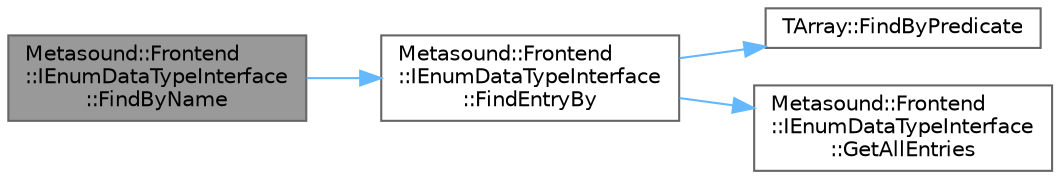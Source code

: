 digraph "Metasound::Frontend::IEnumDataTypeInterface::FindByName"
{
 // INTERACTIVE_SVG=YES
 // LATEX_PDF_SIZE
  bgcolor="transparent";
  edge [fontname=Helvetica,fontsize=10,labelfontname=Helvetica,labelfontsize=10];
  node [fontname=Helvetica,fontsize=10,shape=box,height=0.2,width=0.4];
  rankdir="LR";
  Node1 [id="Node000001",label="Metasound::Frontend\l::IEnumDataTypeInterface\l::FindByName",height=0.2,width=0.4,color="gray40", fillcolor="grey60", style="filled", fontcolor="black",tooltip=" "];
  Node1 -> Node2 [id="edge1_Node000001_Node000002",color="steelblue1",style="solid",tooltip=" "];
  Node2 [id="Node000002",label="Metasound::Frontend\l::IEnumDataTypeInterface\l::FindEntryBy",height=0.2,width=0.4,color="grey40", fillcolor="white", style="filled",URL="$d9/def/structMetasound_1_1Frontend_1_1IEnumDataTypeInterface.html#af34956321feb1f7c624b1c24781e2fa2",tooltip=" "];
  Node2 -> Node3 [id="edge2_Node000002_Node000003",color="steelblue1",style="solid",tooltip=" "];
  Node3 [id="Node000003",label="TArray::FindByPredicate",height=0.2,width=0.4,color="grey40", fillcolor="white", style="filled",URL="$d4/d52/classTArray.html#afccf3d634ecd55dc139641b15fba4879",tooltip="Finds an element which matches a predicate functor."];
  Node2 -> Node4 [id="edge3_Node000002_Node000004",color="steelblue1",style="solid",tooltip=" "];
  Node4 [id="Node000004",label="Metasound::Frontend\l::IEnumDataTypeInterface\l::GetAllEntries",height=0.2,width=0.4,color="grey40", fillcolor="white", style="filled",URL="$d9/def/structMetasound_1_1Frontend_1_1IEnumDataTypeInterface.html#a08f85b50b549148e111a8b52159fb391",tooltip=" "];
}
